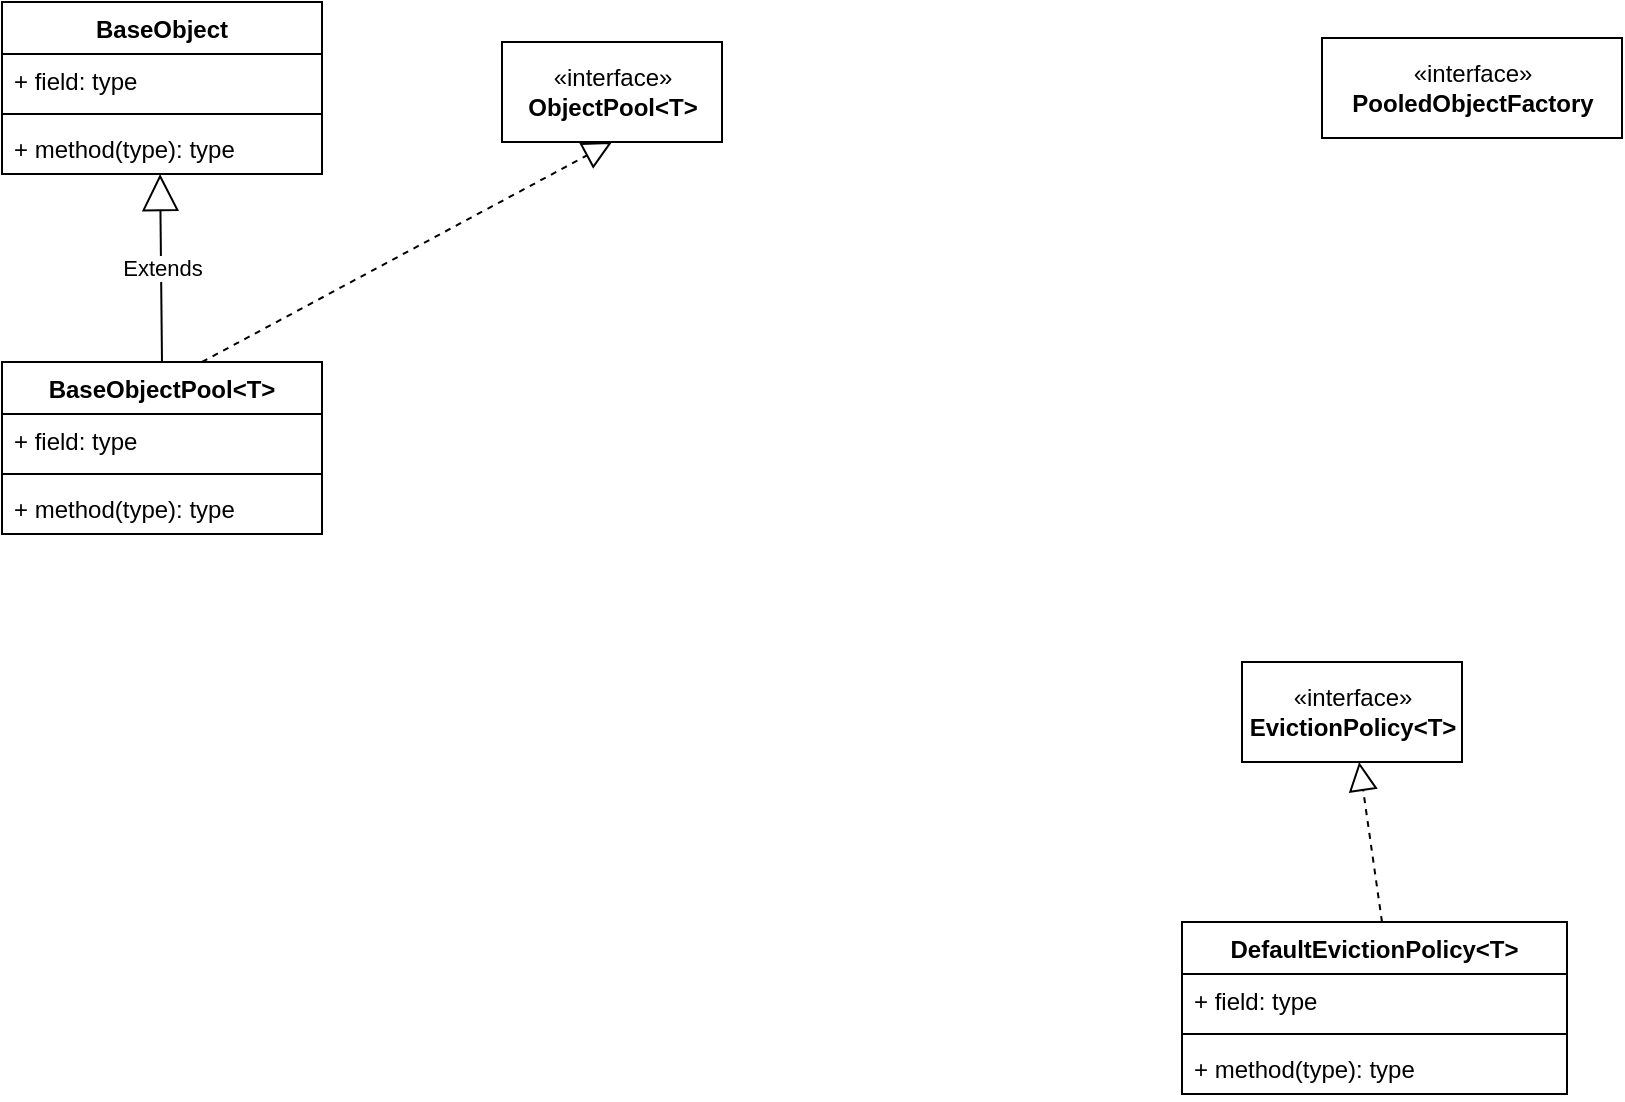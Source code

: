 <mxfile version="13.9.8" type="device"><diagram id="PxqJgZl7ahnpX5VI4k1k" name="第 1 页"><mxGraphModel dx="1186" dy="601" grid="1" gridSize="10" guides="1" tooltips="1" connect="1" arrows="1" fold="1" page="1" pageScale="1" pageWidth="3300" pageHeight="4681" math="0" shadow="0"><root><mxCell id="0"/><mxCell id="1" parent="0"/><mxCell id="8Q0IiBgkrdYiWvEpmZ2p-1" value="«interface»&lt;br&gt;&lt;b&gt;ObjectPool&amp;lt;T&amp;gt;&lt;/b&gt;" style="html=1;" vertex="1" parent="1"><mxGeometry x="490" y="120" width="110" height="50" as="geometry"/></mxCell><mxCell id="8Q0IiBgkrdYiWvEpmZ2p-2" value="BaseObject" style="swimlane;fontStyle=1;align=center;verticalAlign=top;childLayout=stackLayout;horizontal=1;startSize=26;horizontalStack=0;resizeParent=1;resizeParentMax=0;resizeLast=0;collapsible=1;marginBottom=0;" vertex="1" parent="1"><mxGeometry x="240" y="100" width="160" height="86" as="geometry"/></mxCell><mxCell id="8Q0IiBgkrdYiWvEpmZ2p-3" value="+ field: type" style="text;strokeColor=none;fillColor=none;align=left;verticalAlign=top;spacingLeft=4;spacingRight=4;overflow=hidden;rotatable=0;points=[[0,0.5],[1,0.5]];portConstraint=eastwest;" vertex="1" parent="8Q0IiBgkrdYiWvEpmZ2p-2"><mxGeometry y="26" width="160" height="26" as="geometry"/></mxCell><mxCell id="8Q0IiBgkrdYiWvEpmZ2p-4" value="" style="line;strokeWidth=1;fillColor=none;align=left;verticalAlign=middle;spacingTop=-1;spacingLeft=3;spacingRight=3;rotatable=0;labelPosition=right;points=[];portConstraint=eastwest;" vertex="1" parent="8Q0IiBgkrdYiWvEpmZ2p-2"><mxGeometry y="52" width="160" height="8" as="geometry"/></mxCell><mxCell id="8Q0IiBgkrdYiWvEpmZ2p-5" value="+ method(type): type" style="text;strokeColor=none;fillColor=none;align=left;verticalAlign=top;spacingLeft=4;spacingRight=4;overflow=hidden;rotatable=0;points=[[0,0.5],[1,0.5]];portConstraint=eastwest;" vertex="1" parent="8Q0IiBgkrdYiWvEpmZ2p-2"><mxGeometry y="60" width="160" height="26" as="geometry"/></mxCell><mxCell id="8Q0IiBgkrdYiWvEpmZ2p-6" value="BaseObjectPool&lt;T&gt;" style="swimlane;fontStyle=1;align=center;verticalAlign=top;childLayout=stackLayout;horizontal=1;startSize=26;horizontalStack=0;resizeParent=1;resizeParentMax=0;resizeLast=0;collapsible=1;marginBottom=0;" vertex="1" parent="1"><mxGeometry x="240" y="280" width="160" height="86" as="geometry"/></mxCell><mxCell id="8Q0IiBgkrdYiWvEpmZ2p-10" value="Extends" style="endArrow=block;endSize=16;endFill=0;html=1;entryX=0.494;entryY=1;entryDx=0;entryDy=0;entryPerimeter=0;" edge="1" parent="8Q0IiBgkrdYiWvEpmZ2p-6" target="8Q0IiBgkrdYiWvEpmZ2p-5"><mxGeometry width="160" relative="1" as="geometry"><mxPoint x="80" as="sourcePoint"/><mxPoint x="240" as="targetPoint"/></mxGeometry></mxCell><mxCell id="8Q0IiBgkrdYiWvEpmZ2p-11" value="" style="endArrow=block;dashed=1;endFill=0;endSize=12;html=1;entryX=0.5;entryY=1;entryDx=0;entryDy=0;" edge="1" parent="8Q0IiBgkrdYiWvEpmZ2p-6" target="8Q0IiBgkrdYiWvEpmZ2p-1"><mxGeometry width="160" relative="1" as="geometry"><mxPoint x="100" as="sourcePoint"/><mxPoint x="260" as="targetPoint"/></mxGeometry></mxCell><mxCell id="8Q0IiBgkrdYiWvEpmZ2p-7" value="+ field: type" style="text;strokeColor=none;fillColor=none;align=left;verticalAlign=top;spacingLeft=4;spacingRight=4;overflow=hidden;rotatable=0;points=[[0,0.5],[1,0.5]];portConstraint=eastwest;" vertex="1" parent="8Q0IiBgkrdYiWvEpmZ2p-6"><mxGeometry y="26" width="160" height="26" as="geometry"/></mxCell><mxCell id="8Q0IiBgkrdYiWvEpmZ2p-8" value="" style="line;strokeWidth=1;fillColor=none;align=left;verticalAlign=middle;spacingTop=-1;spacingLeft=3;spacingRight=3;rotatable=0;labelPosition=right;points=[];portConstraint=eastwest;" vertex="1" parent="8Q0IiBgkrdYiWvEpmZ2p-6"><mxGeometry y="52" width="160" height="8" as="geometry"/></mxCell><mxCell id="8Q0IiBgkrdYiWvEpmZ2p-9" value="+ method(type): type" style="text;strokeColor=none;fillColor=none;align=left;verticalAlign=top;spacingLeft=4;spacingRight=4;overflow=hidden;rotatable=0;points=[[0,0.5],[1,0.5]];portConstraint=eastwest;" vertex="1" parent="8Q0IiBgkrdYiWvEpmZ2p-6"><mxGeometry y="60" width="160" height="26" as="geometry"/></mxCell><mxCell id="8Q0IiBgkrdYiWvEpmZ2p-16" value="«interface»&lt;br&gt;&lt;b&gt;PooledObjectFactory&lt;/b&gt;" style="html=1;" vertex="1" parent="1"><mxGeometry x="900" y="118" width="150" height="50" as="geometry"/></mxCell><mxCell id="8Q0IiBgkrdYiWvEpmZ2p-17" value="«interface»&lt;br&gt;&lt;b&gt;EvictionPolicy&amp;lt;T&amp;gt;&lt;/b&gt;" style="html=1;" vertex="1" parent="1"><mxGeometry x="860" y="430" width="110" height="50" as="geometry"/></mxCell><mxCell id="8Q0IiBgkrdYiWvEpmZ2p-18" value="DefaultEvictionPolicy&lt;T&gt;" style="swimlane;fontStyle=1;align=center;verticalAlign=top;childLayout=stackLayout;horizontal=1;startSize=26;horizontalStack=0;resizeParent=1;resizeParentMax=0;resizeLast=0;collapsible=1;marginBottom=0;" vertex="1" parent="1"><mxGeometry x="830" y="560" width="192.5" height="86" as="geometry"/></mxCell><mxCell id="8Q0IiBgkrdYiWvEpmZ2p-22" value="" style="endArrow=block;dashed=1;endFill=0;endSize=12;html=1;" edge="1" parent="8Q0IiBgkrdYiWvEpmZ2p-18" target="8Q0IiBgkrdYiWvEpmZ2p-17"><mxGeometry width="160" relative="1" as="geometry"><mxPoint x="100" as="sourcePoint"/><mxPoint x="260" as="targetPoint"/></mxGeometry></mxCell><mxCell id="8Q0IiBgkrdYiWvEpmZ2p-19" value="+ field: type" style="text;strokeColor=none;fillColor=none;align=left;verticalAlign=top;spacingLeft=4;spacingRight=4;overflow=hidden;rotatable=0;points=[[0,0.5],[1,0.5]];portConstraint=eastwest;" vertex="1" parent="8Q0IiBgkrdYiWvEpmZ2p-18"><mxGeometry y="26" width="192.5" height="26" as="geometry"/></mxCell><mxCell id="8Q0IiBgkrdYiWvEpmZ2p-20" value="" style="line;strokeWidth=1;fillColor=none;align=left;verticalAlign=middle;spacingTop=-1;spacingLeft=3;spacingRight=3;rotatable=0;labelPosition=right;points=[];portConstraint=eastwest;" vertex="1" parent="8Q0IiBgkrdYiWvEpmZ2p-18"><mxGeometry y="52" width="192.5" height="8" as="geometry"/></mxCell><mxCell id="8Q0IiBgkrdYiWvEpmZ2p-21" value="+ method(type): type" style="text;strokeColor=none;fillColor=none;align=left;verticalAlign=top;spacingLeft=4;spacingRight=4;overflow=hidden;rotatable=0;points=[[0,0.5],[1,0.5]];portConstraint=eastwest;" vertex="1" parent="8Q0IiBgkrdYiWvEpmZ2p-18"><mxGeometry y="60" width="192.5" height="26" as="geometry"/></mxCell></root></mxGraphModel></diagram></mxfile>